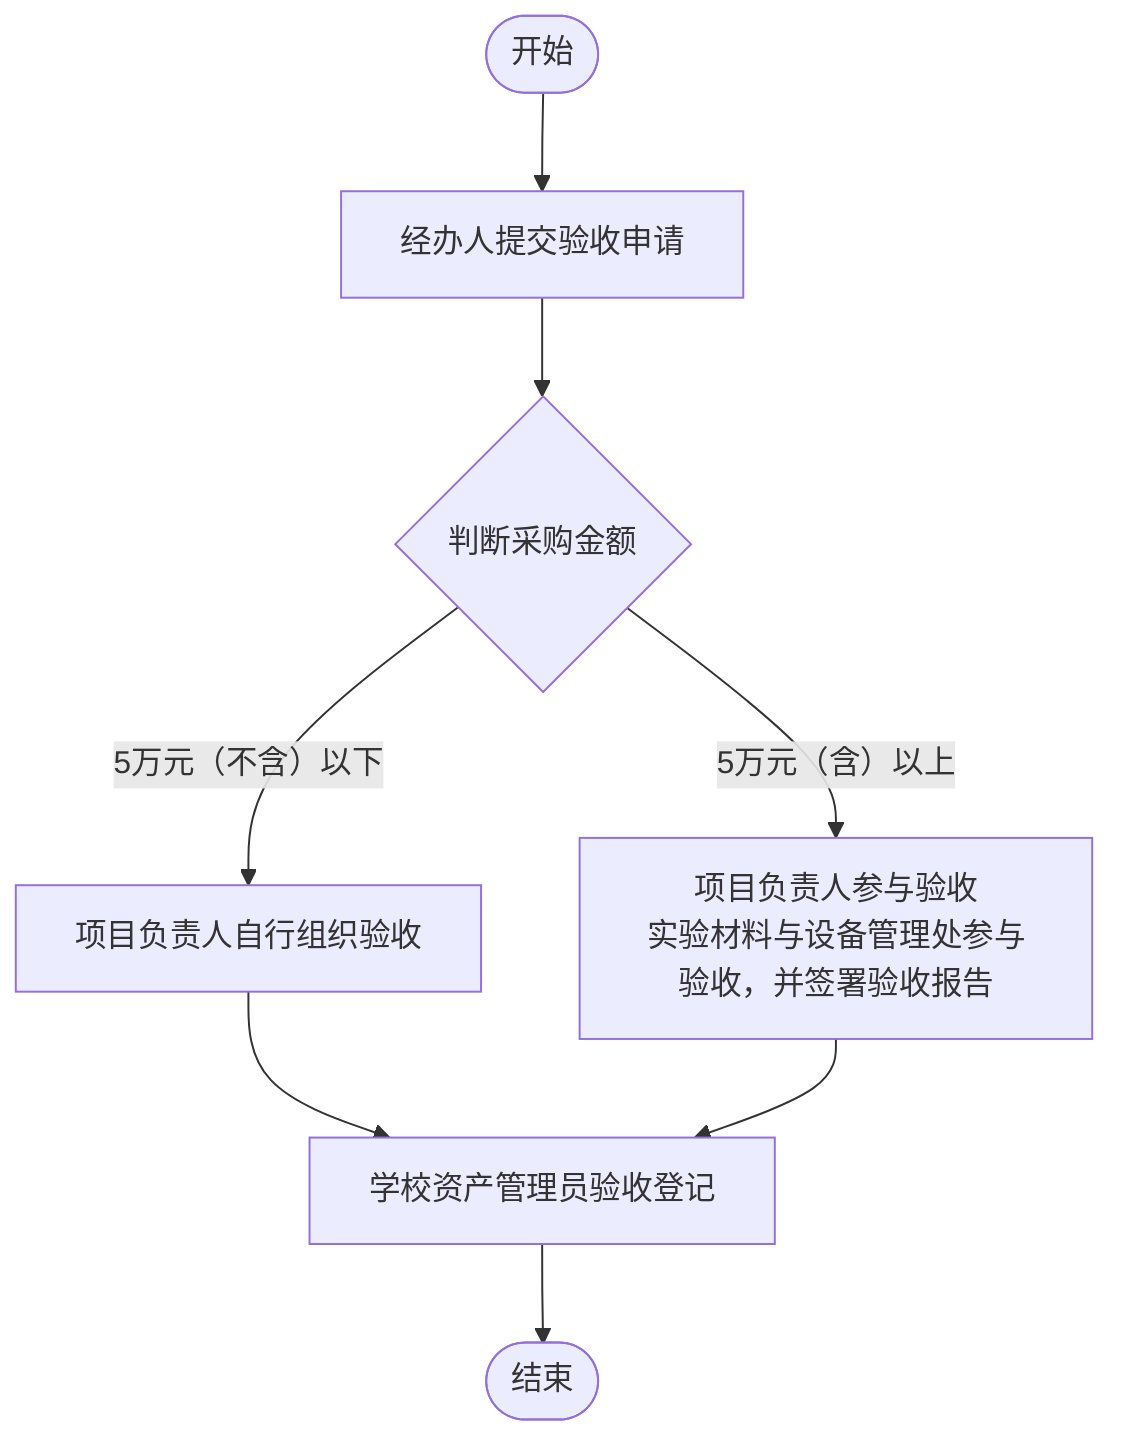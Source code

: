 flowchart TD
    Start(["开始"]) --> Submit["经办人提交验收申请"]
    Submit --> Judge{"判断采购金额"}
    Judge -->|5万元（不含）以下| SelfOrganize["项目负责人自行组织验收"]
    Judge -->|5万元（含）以上| Participate["项目负责人参与验收\n实验材料与设备管理处参与验收，并签署验收报告"]
    SelfOrganize --> Register["学校资产管理员验收登记"]
    Participate --> Register
    Register --> End(["结束"])